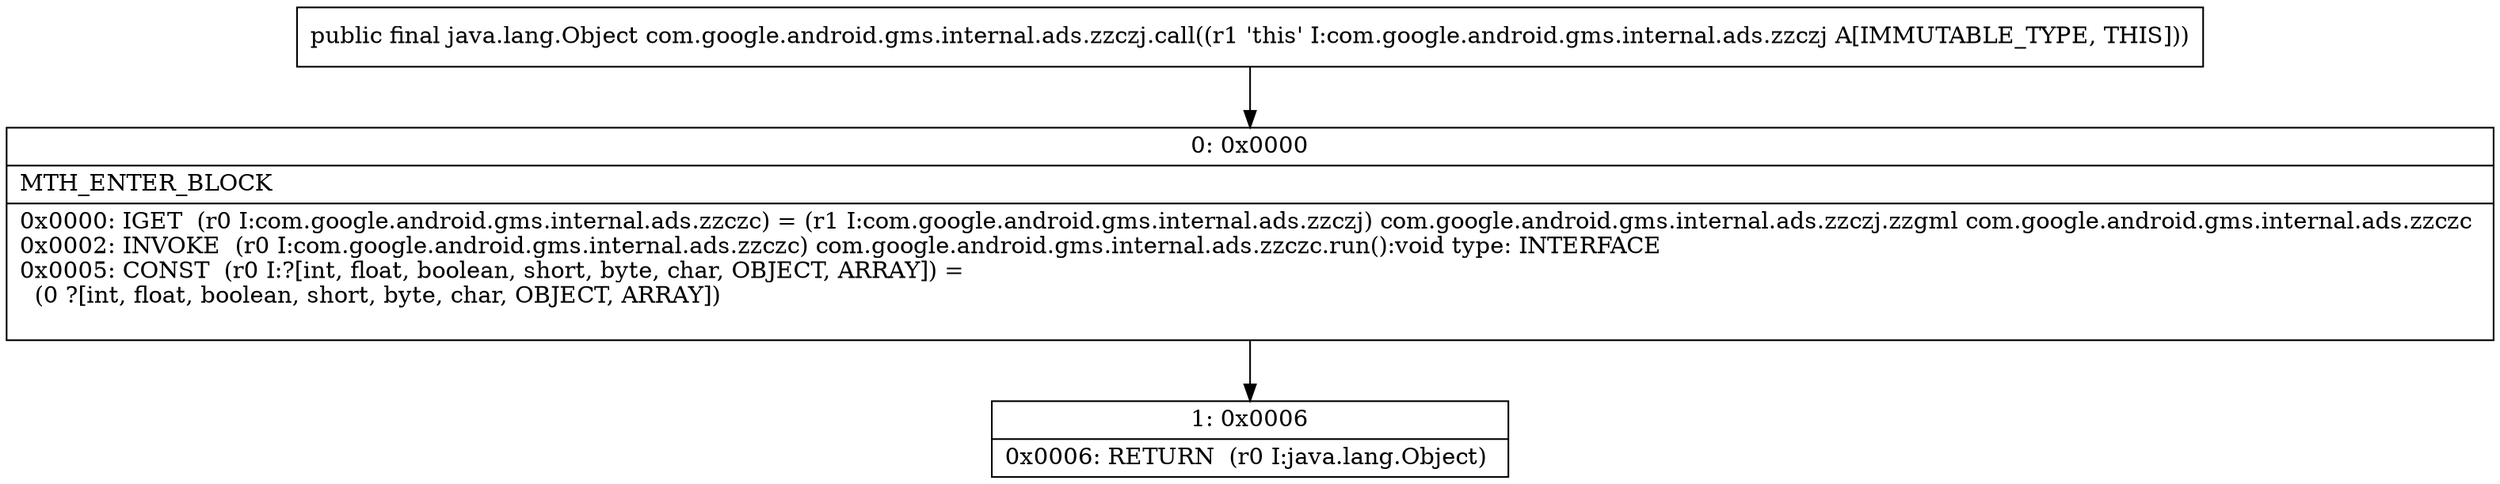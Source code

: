 digraph "CFG forcom.google.android.gms.internal.ads.zzczj.call()Ljava\/lang\/Object;" {
Node_0 [shape=record,label="{0\:\ 0x0000|MTH_ENTER_BLOCK\l|0x0000: IGET  (r0 I:com.google.android.gms.internal.ads.zzczc) = (r1 I:com.google.android.gms.internal.ads.zzczj) com.google.android.gms.internal.ads.zzczj.zzgml com.google.android.gms.internal.ads.zzczc \l0x0002: INVOKE  (r0 I:com.google.android.gms.internal.ads.zzczc) com.google.android.gms.internal.ads.zzczc.run():void type: INTERFACE \l0x0005: CONST  (r0 I:?[int, float, boolean, short, byte, char, OBJECT, ARRAY]) = \l  (0 ?[int, float, boolean, short, byte, char, OBJECT, ARRAY])\l \l}"];
Node_1 [shape=record,label="{1\:\ 0x0006|0x0006: RETURN  (r0 I:java.lang.Object) \l}"];
MethodNode[shape=record,label="{public final java.lang.Object com.google.android.gms.internal.ads.zzczj.call((r1 'this' I:com.google.android.gms.internal.ads.zzczj A[IMMUTABLE_TYPE, THIS])) }"];
MethodNode -> Node_0;
Node_0 -> Node_1;
}

